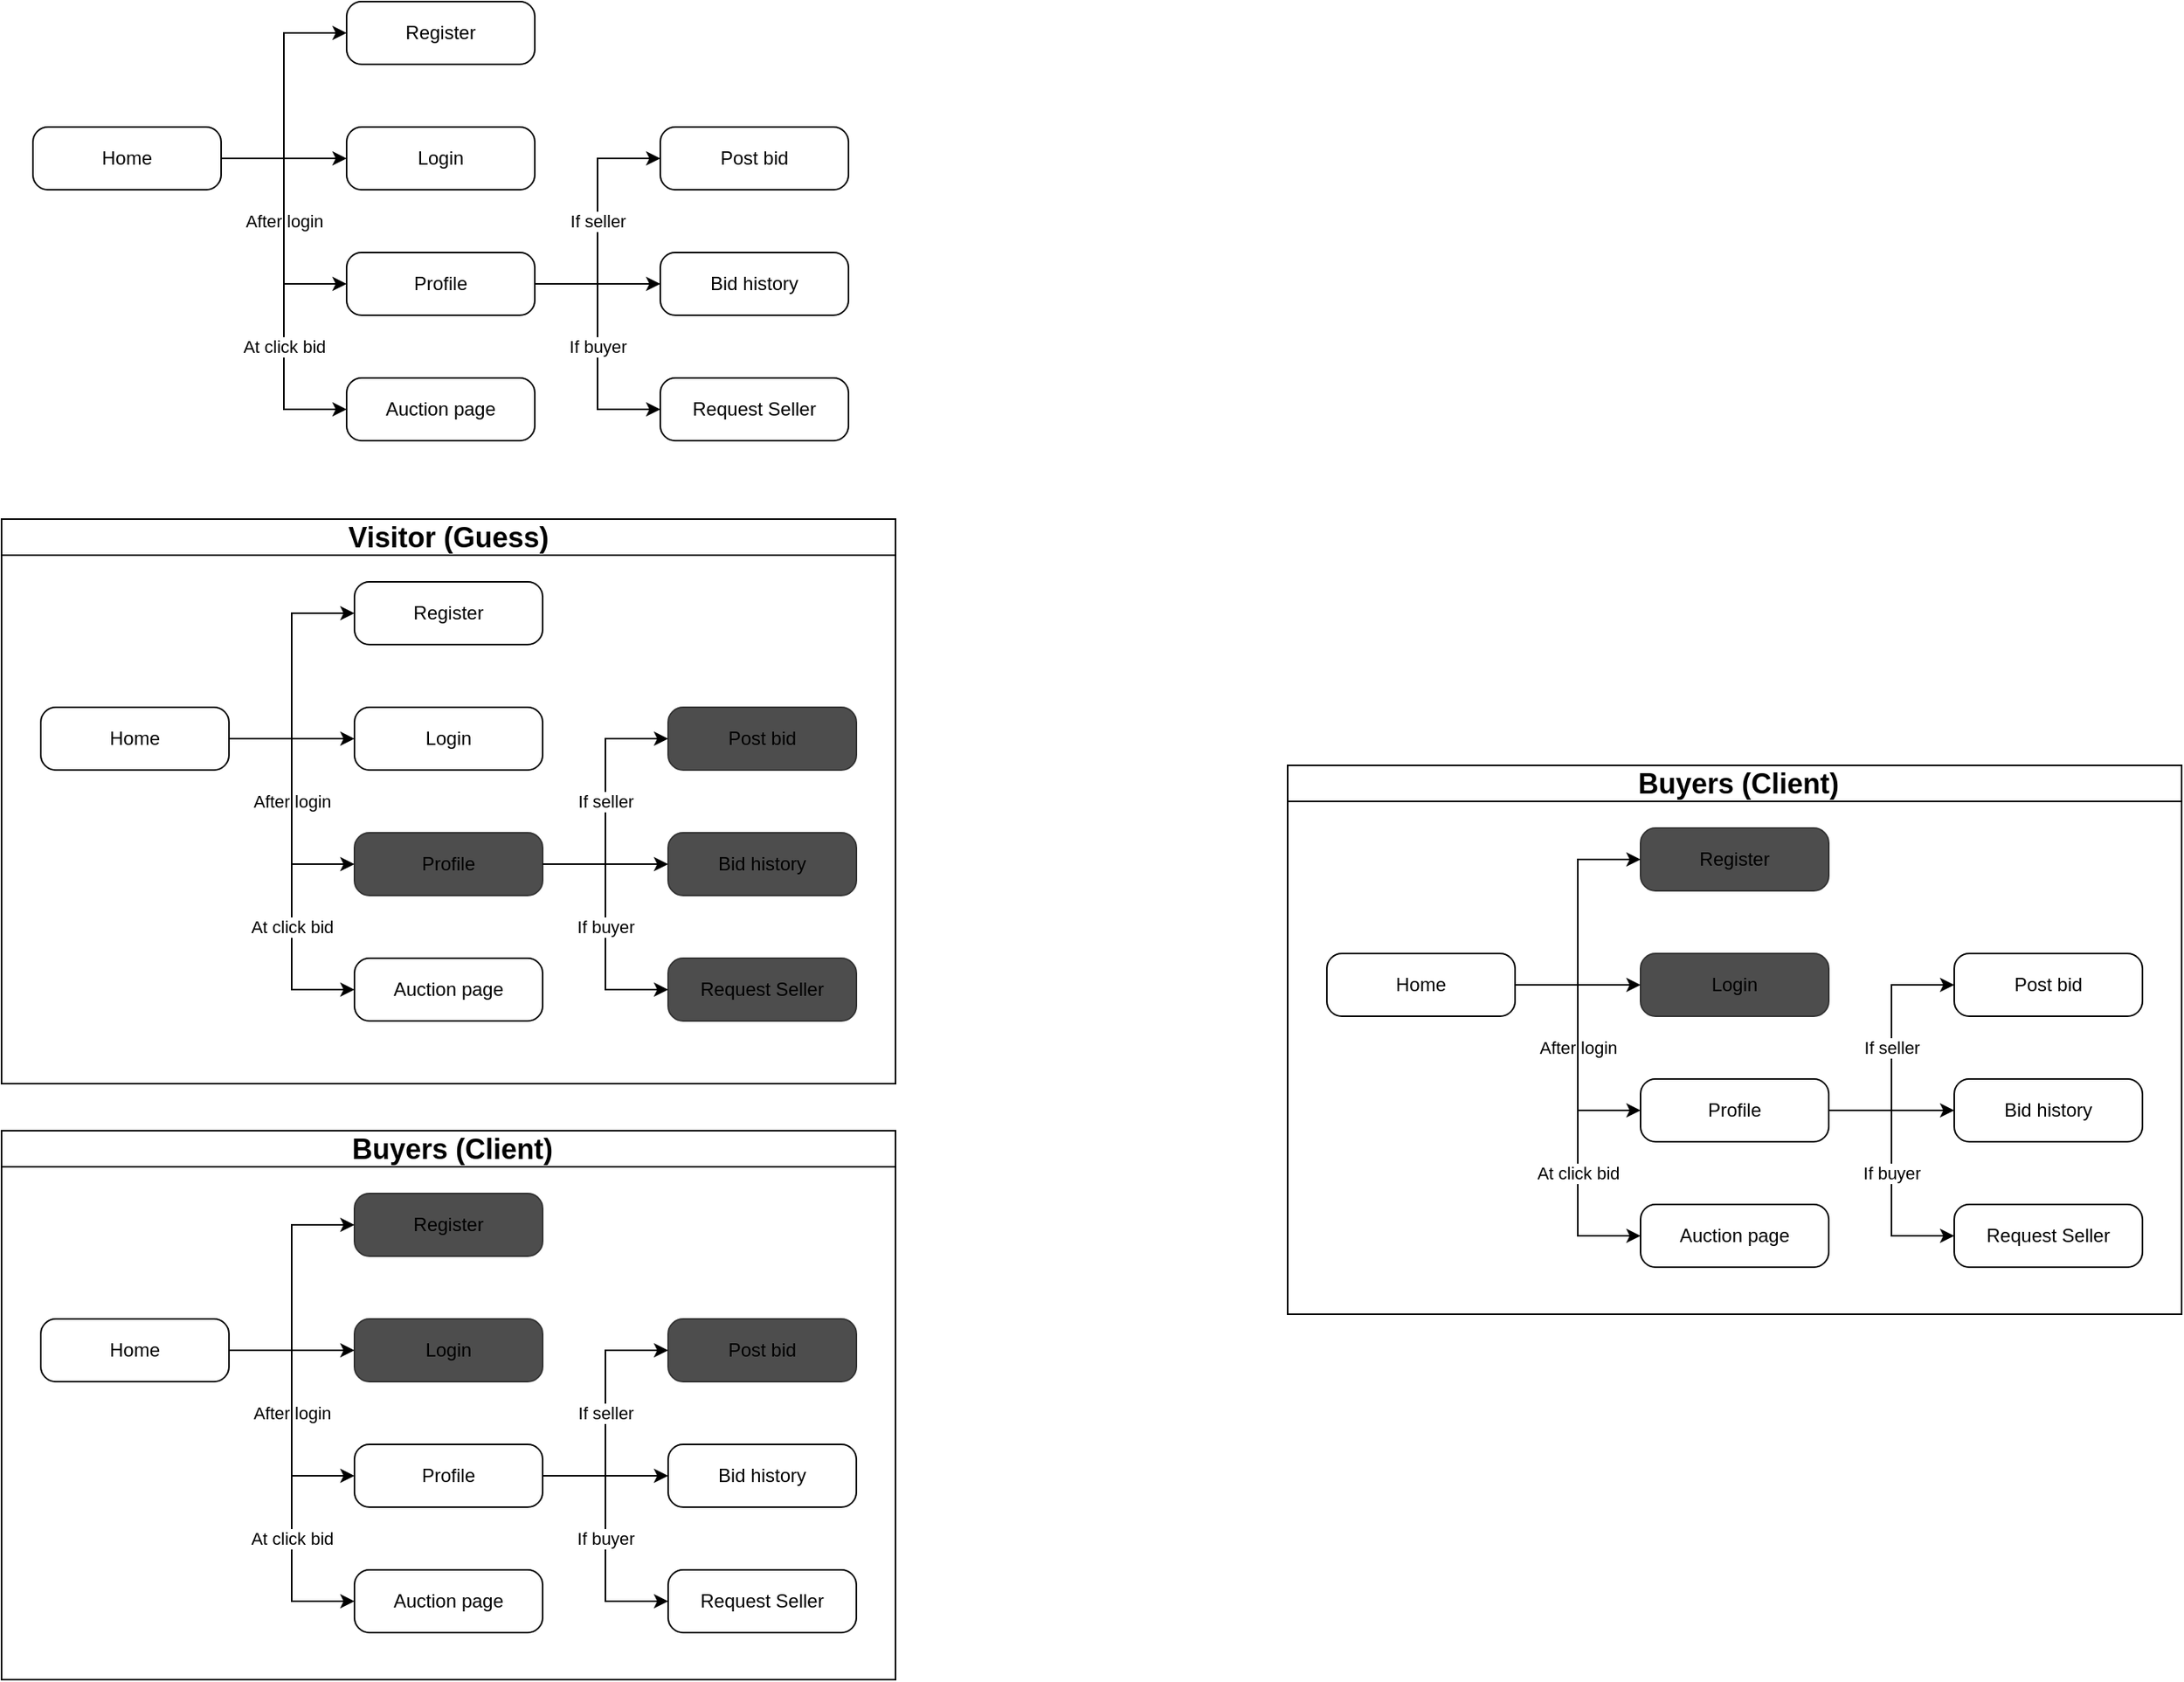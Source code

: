 <mxfile version="20.8.10" type="device"><diagram name="Page-1" id="08mB7CwZk74eR1nCDjK1"><mxGraphModel dx="691" dy="412" grid="0" gridSize="10" guides="0" tooltips="1" connect="1" arrows="1" fold="1" page="1" pageScale="1" pageWidth="827" pageHeight="1169" math="0" shadow="0"><root><mxCell id="0"/><mxCell id="1" parent="0"/><mxCell id="Pz9p2USqyG3o0RUhnJoK-8" value="" style="edgeStyle=orthogonalEdgeStyle;rounded=0;orthogonalLoop=1;jettySize=auto;html=1;entryX=0;entryY=0.5;entryDx=0;entryDy=0;" edge="1" parent="1" source="Pz9p2USqyG3o0RUhnJoK-1" target="Pz9p2USqyG3o0RUhnJoK-2"><mxGeometry relative="1" as="geometry"/></mxCell><mxCell id="Pz9p2USqyG3o0RUhnJoK-9" style="edgeStyle=orthogonalEdgeStyle;rounded=0;orthogonalLoop=1;jettySize=auto;html=1;entryX=0;entryY=0.5;entryDx=0;entryDy=0;" edge="1" parent="1" source="Pz9p2USqyG3o0RUhnJoK-1" target="Pz9p2USqyG3o0RUhnJoK-3"><mxGeometry relative="1" as="geometry"/></mxCell><mxCell id="Pz9p2USqyG3o0RUhnJoK-10" value="After login" style="edgeStyle=orthogonalEdgeStyle;rounded=0;orthogonalLoop=1;jettySize=auto;html=1;entryX=0;entryY=0.5;entryDx=0;entryDy=0;" edge="1" parent="1" source="Pz9p2USqyG3o0RUhnJoK-1" target="Pz9p2USqyG3o0RUhnJoK-4"><mxGeometry relative="1" as="geometry"/></mxCell><mxCell id="Pz9p2USqyG3o0RUhnJoK-18" value="At click bid" style="edgeStyle=orthogonalEdgeStyle;rounded=0;orthogonalLoop=1;jettySize=auto;html=1;entryX=0;entryY=0.5;entryDx=0;entryDy=0;" edge="1" parent="1" source="Pz9p2USqyG3o0RUhnJoK-1" target="Pz9p2USqyG3o0RUhnJoK-13"><mxGeometry x="0.333" relative="1" as="geometry"><mxPoint as="offset"/></mxGeometry></mxCell><mxCell id="Pz9p2USqyG3o0RUhnJoK-1" value="Home" style="rounded=1;whiteSpace=wrap;html=1;arcSize=24;" vertex="1" parent="1"><mxGeometry x="40" y="120" width="120" height="40" as="geometry"/></mxCell><mxCell id="Pz9p2USqyG3o0RUhnJoK-2" value="Register" style="rounded=1;whiteSpace=wrap;html=1;arcSize=24;" vertex="1" parent="1"><mxGeometry x="240" y="40" width="120" height="40" as="geometry"/></mxCell><mxCell id="Pz9p2USqyG3o0RUhnJoK-3" value="Login" style="rounded=1;whiteSpace=wrap;html=1;arcSize=24;" vertex="1" parent="1"><mxGeometry x="240" y="120" width="120" height="40" as="geometry"/></mxCell><mxCell id="Pz9p2USqyG3o0RUhnJoK-12" value="If seller" style="edgeStyle=orthogonalEdgeStyle;rounded=0;orthogonalLoop=1;jettySize=auto;html=1;entryX=0;entryY=0.5;entryDx=0;entryDy=0;" edge="1" parent="1" source="Pz9p2USqyG3o0RUhnJoK-4" target="Pz9p2USqyG3o0RUhnJoK-11"><mxGeometry relative="1" as="geometry"/></mxCell><mxCell id="Pz9p2USqyG3o0RUhnJoK-15" style="edgeStyle=orthogonalEdgeStyle;rounded=0;orthogonalLoop=1;jettySize=auto;html=1;entryX=0;entryY=0.5;entryDx=0;entryDy=0;" edge="1" parent="1" source="Pz9p2USqyG3o0RUhnJoK-4" target="Pz9p2USqyG3o0RUhnJoK-14"><mxGeometry relative="1" as="geometry"/></mxCell><mxCell id="Pz9p2USqyG3o0RUhnJoK-17" value="If buyer" style="edgeStyle=orthogonalEdgeStyle;rounded=0;orthogonalLoop=1;jettySize=auto;html=1;entryX=0;entryY=0.5;entryDx=0;entryDy=0;" edge="1" parent="1" source="Pz9p2USqyG3o0RUhnJoK-4" target="Pz9p2USqyG3o0RUhnJoK-16"><mxGeometry relative="1" as="geometry"/></mxCell><mxCell id="Pz9p2USqyG3o0RUhnJoK-4" value="Profile" style="rounded=1;whiteSpace=wrap;html=1;arcSize=24;" vertex="1" parent="1"><mxGeometry x="240" y="200" width="120" height="40" as="geometry"/></mxCell><mxCell id="Pz9p2USqyG3o0RUhnJoK-11" value="Post bid" style="rounded=1;whiteSpace=wrap;html=1;arcSize=24;" vertex="1" parent="1"><mxGeometry x="440" y="120" width="120" height="40" as="geometry"/></mxCell><mxCell id="Pz9p2USqyG3o0RUhnJoK-13" value="Auction page" style="rounded=1;whiteSpace=wrap;html=1;arcSize=24;" vertex="1" parent="1"><mxGeometry x="240" y="280" width="120" height="40" as="geometry"/></mxCell><mxCell id="Pz9p2USqyG3o0RUhnJoK-14" value="Bid history" style="rounded=1;whiteSpace=wrap;html=1;arcSize=24;" vertex="1" parent="1"><mxGeometry x="440" y="200" width="120" height="40" as="geometry"/></mxCell><mxCell id="Pz9p2USqyG3o0RUhnJoK-16" value="Request Seller" style="rounded=1;whiteSpace=wrap;html=1;arcSize=24;" vertex="1" parent="1"><mxGeometry x="440" y="280" width="120" height="40" as="geometry"/></mxCell><mxCell id="Pz9p2USqyG3o0RUhnJoK-38" value="Visitor (Guess)" style="swimlane;whiteSpace=wrap;html=1;strokeWidth=1;fontSize=18;fillColor=none;" vertex="1" parent="1"><mxGeometry x="20" y="370" width="570" height="360" as="geometry"><mxRectangle x="20" y="370" width="170" height="40" as="alternateBounds"/></mxGeometry></mxCell><mxCell id="Pz9p2USqyG3o0RUhnJoK-43" value="Home" style="rounded=1;whiteSpace=wrap;html=1;arcSize=24;" vertex="1" parent="Pz9p2USqyG3o0RUhnJoK-38"><mxGeometry x="25" y="120" width="120" height="40" as="geometry"/></mxCell><mxCell id="Pz9p2USqyG3o0RUhnJoK-44" value="Register" style="rounded=1;whiteSpace=wrap;html=1;arcSize=24;fillColor=default;strokeColor=default;" vertex="1" parent="Pz9p2USqyG3o0RUhnJoK-38"><mxGeometry x="225" y="40" width="120" height="40" as="geometry"/></mxCell><mxCell id="Pz9p2USqyG3o0RUhnJoK-39" value="" style="edgeStyle=orthogonalEdgeStyle;rounded=0;orthogonalLoop=1;jettySize=auto;html=1;entryX=0;entryY=0.5;entryDx=0;entryDy=0;" edge="1" parent="Pz9p2USqyG3o0RUhnJoK-38" source="Pz9p2USqyG3o0RUhnJoK-43" target="Pz9p2USqyG3o0RUhnJoK-44"><mxGeometry relative="1" as="geometry"/></mxCell><mxCell id="Pz9p2USqyG3o0RUhnJoK-45" value="Login" style="rounded=1;whiteSpace=wrap;html=1;arcSize=24;fillColor=default;strokeColor=default;" vertex="1" parent="Pz9p2USqyG3o0RUhnJoK-38"><mxGeometry x="225" y="120" width="120" height="40" as="geometry"/></mxCell><mxCell id="Pz9p2USqyG3o0RUhnJoK-40" style="edgeStyle=orthogonalEdgeStyle;rounded=0;orthogonalLoop=1;jettySize=auto;html=1;entryX=0;entryY=0.5;entryDx=0;entryDy=0;" edge="1" parent="Pz9p2USqyG3o0RUhnJoK-38" source="Pz9p2USqyG3o0RUhnJoK-43" target="Pz9p2USqyG3o0RUhnJoK-45"><mxGeometry relative="1" as="geometry"/></mxCell><mxCell id="Pz9p2USqyG3o0RUhnJoK-49" value="Profile" style="rounded=1;whiteSpace=wrap;html=1;arcSize=24;fillColor=#4D4D4D;strokeColor=#333333;" vertex="1" parent="Pz9p2USqyG3o0RUhnJoK-38"><mxGeometry x="225" y="200" width="120" height="40" as="geometry"/></mxCell><mxCell id="Pz9p2USqyG3o0RUhnJoK-41" value="After login" style="edgeStyle=orthogonalEdgeStyle;rounded=0;orthogonalLoop=1;jettySize=auto;html=1;entryX=0;entryY=0.5;entryDx=0;entryDy=0;" edge="1" parent="Pz9p2USqyG3o0RUhnJoK-38" source="Pz9p2USqyG3o0RUhnJoK-43" target="Pz9p2USqyG3o0RUhnJoK-49"><mxGeometry relative="1" as="geometry"/></mxCell><mxCell id="Pz9p2USqyG3o0RUhnJoK-50" value="Post bid" style="rounded=1;whiteSpace=wrap;html=1;arcSize=24;fillColor=#4D4D4D;strokeColor=#333333;" vertex="1" parent="Pz9p2USqyG3o0RUhnJoK-38"><mxGeometry x="425" y="120" width="120" height="40" as="geometry"/></mxCell><mxCell id="Pz9p2USqyG3o0RUhnJoK-46" value="If seller" style="edgeStyle=orthogonalEdgeStyle;rounded=0;orthogonalLoop=1;jettySize=auto;html=1;entryX=0;entryY=0.5;entryDx=0;entryDy=0;" edge="1" parent="Pz9p2USqyG3o0RUhnJoK-38" source="Pz9p2USqyG3o0RUhnJoK-49" target="Pz9p2USqyG3o0RUhnJoK-50"><mxGeometry relative="1" as="geometry"/></mxCell><mxCell id="Pz9p2USqyG3o0RUhnJoK-51" value="Auction page" style="rounded=1;whiteSpace=wrap;html=1;arcSize=24;" vertex="1" parent="Pz9p2USqyG3o0RUhnJoK-38"><mxGeometry x="225" y="280" width="120" height="40" as="geometry"/></mxCell><mxCell id="Pz9p2USqyG3o0RUhnJoK-42" value="At click bid" style="edgeStyle=orthogonalEdgeStyle;rounded=0;orthogonalLoop=1;jettySize=auto;html=1;entryX=0;entryY=0.5;entryDx=0;entryDy=0;" edge="1" parent="Pz9p2USqyG3o0RUhnJoK-38" source="Pz9p2USqyG3o0RUhnJoK-43" target="Pz9p2USqyG3o0RUhnJoK-51"><mxGeometry x="0.333" relative="1" as="geometry"><mxPoint as="offset"/></mxGeometry></mxCell><mxCell id="Pz9p2USqyG3o0RUhnJoK-52" value="Bid history" style="rounded=1;whiteSpace=wrap;html=1;arcSize=24;fillColor=#4D4D4D;strokeColor=#333333;" vertex="1" parent="Pz9p2USqyG3o0RUhnJoK-38"><mxGeometry x="425" y="200" width="120" height="40" as="geometry"/></mxCell><mxCell id="Pz9p2USqyG3o0RUhnJoK-47" style="edgeStyle=orthogonalEdgeStyle;rounded=0;orthogonalLoop=1;jettySize=auto;html=1;entryX=0;entryY=0.5;entryDx=0;entryDy=0;" edge="1" parent="Pz9p2USqyG3o0RUhnJoK-38" source="Pz9p2USqyG3o0RUhnJoK-49" target="Pz9p2USqyG3o0RUhnJoK-52"><mxGeometry relative="1" as="geometry"/></mxCell><mxCell id="Pz9p2USqyG3o0RUhnJoK-53" value="Request Seller" style="rounded=1;whiteSpace=wrap;html=1;arcSize=24;fillColor=#4D4D4D;strokeColor=#333333;" vertex="1" parent="Pz9p2USqyG3o0RUhnJoK-38"><mxGeometry x="425" y="280" width="120" height="40" as="geometry"/></mxCell><mxCell id="Pz9p2USqyG3o0RUhnJoK-48" value="If buyer" style="edgeStyle=orthogonalEdgeStyle;rounded=0;orthogonalLoop=1;jettySize=auto;html=1;entryX=0;entryY=0.5;entryDx=0;entryDy=0;" edge="1" parent="Pz9p2USqyG3o0RUhnJoK-38" source="Pz9p2USqyG3o0RUhnJoK-49" target="Pz9p2USqyG3o0RUhnJoK-53"><mxGeometry relative="1" as="geometry"/></mxCell><mxCell id="Pz9p2USqyG3o0RUhnJoK-55" value="&amp;nbsp;Buyers (Client)" style="swimlane;whiteSpace=wrap;html=1;strokeWidth=1;fontSize=18;fillColor=none;" vertex="1" parent="1"><mxGeometry x="20" y="760" width="570" height="350" as="geometry"><mxRectangle x="20" y="370" width="170" height="40" as="alternateBounds"/></mxGeometry></mxCell><mxCell id="Pz9p2USqyG3o0RUhnJoK-56" value="Home" style="rounded=1;whiteSpace=wrap;html=1;arcSize=24;" vertex="1" parent="Pz9p2USqyG3o0RUhnJoK-55"><mxGeometry x="25" y="120" width="120" height="40" as="geometry"/></mxCell><mxCell id="Pz9p2USqyG3o0RUhnJoK-57" value="Register" style="rounded=1;whiteSpace=wrap;html=1;arcSize=24;fillColor=#4D4D4D;strokeColor=#333333;" vertex="1" parent="Pz9p2USqyG3o0RUhnJoK-55"><mxGeometry x="225" y="40" width="120" height="40" as="geometry"/></mxCell><mxCell id="Pz9p2USqyG3o0RUhnJoK-58" value="" style="edgeStyle=orthogonalEdgeStyle;rounded=0;orthogonalLoop=1;jettySize=auto;html=1;entryX=0;entryY=0.5;entryDx=0;entryDy=0;" edge="1" parent="Pz9p2USqyG3o0RUhnJoK-55" source="Pz9p2USqyG3o0RUhnJoK-56" target="Pz9p2USqyG3o0RUhnJoK-57"><mxGeometry relative="1" as="geometry"/></mxCell><mxCell id="Pz9p2USqyG3o0RUhnJoK-59" value="Login" style="rounded=1;whiteSpace=wrap;html=1;arcSize=24;fillColor=#4D4D4D;strokeColor=#333333;" vertex="1" parent="Pz9p2USqyG3o0RUhnJoK-55"><mxGeometry x="225" y="120" width="120" height="40" as="geometry"/></mxCell><mxCell id="Pz9p2USqyG3o0RUhnJoK-60" style="edgeStyle=orthogonalEdgeStyle;rounded=0;orthogonalLoop=1;jettySize=auto;html=1;entryX=0;entryY=0.5;entryDx=0;entryDy=0;" edge="1" parent="Pz9p2USqyG3o0RUhnJoK-55" source="Pz9p2USqyG3o0RUhnJoK-56" target="Pz9p2USqyG3o0RUhnJoK-59"><mxGeometry relative="1" as="geometry"/></mxCell><mxCell id="Pz9p2USqyG3o0RUhnJoK-61" value="Profile" style="rounded=1;whiteSpace=wrap;html=1;arcSize=24;fillColor=default;strokeColor=default;" vertex="1" parent="Pz9p2USqyG3o0RUhnJoK-55"><mxGeometry x="225" y="200" width="120" height="40" as="geometry"/></mxCell><mxCell id="Pz9p2USqyG3o0RUhnJoK-62" value="After login" style="edgeStyle=orthogonalEdgeStyle;rounded=0;orthogonalLoop=1;jettySize=auto;html=1;entryX=0;entryY=0.5;entryDx=0;entryDy=0;" edge="1" parent="Pz9p2USqyG3o0RUhnJoK-55" source="Pz9p2USqyG3o0RUhnJoK-56" target="Pz9p2USqyG3o0RUhnJoK-61"><mxGeometry relative="1" as="geometry"/></mxCell><mxCell id="Pz9p2USqyG3o0RUhnJoK-63" value="Post bid" style="rounded=1;whiteSpace=wrap;html=1;arcSize=24;fillColor=#4D4D4D;strokeColor=#333333;" vertex="1" parent="Pz9p2USqyG3o0RUhnJoK-55"><mxGeometry x="425" y="120" width="120" height="40" as="geometry"/></mxCell><mxCell id="Pz9p2USqyG3o0RUhnJoK-64" value="If seller" style="edgeStyle=orthogonalEdgeStyle;rounded=0;orthogonalLoop=1;jettySize=auto;html=1;entryX=0;entryY=0.5;entryDx=0;entryDy=0;" edge="1" parent="Pz9p2USqyG3o0RUhnJoK-55" source="Pz9p2USqyG3o0RUhnJoK-61" target="Pz9p2USqyG3o0RUhnJoK-63"><mxGeometry relative="1" as="geometry"/></mxCell><mxCell id="Pz9p2USqyG3o0RUhnJoK-65" value="Auction page" style="rounded=1;whiteSpace=wrap;html=1;arcSize=24;" vertex="1" parent="Pz9p2USqyG3o0RUhnJoK-55"><mxGeometry x="225" y="280" width="120" height="40" as="geometry"/></mxCell><mxCell id="Pz9p2USqyG3o0RUhnJoK-66" value="At click bid" style="edgeStyle=orthogonalEdgeStyle;rounded=0;orthogonalLoop=1;jettySize=auto;html=1;entryX=0;entryY=0.5;entryDx=0;entryDy=0;" edge="1" parent="Pz9p2USqyG3o0RUhnJoK-55" source="Pz9p2USqyG3o0RUhnJoK-56" target="Pz9p2USqyG3o0RUhnJoK-65"><mxGeometry x="0.333" relative="1" as="geometry"><mxPoint as="offset"/></mxGeometry></mxCell><mxCell id="Pz9p2USqyG3o0RUhnJoK-67" value="Bid history" style="rounded=1;whiteSpace=wrap;html=1;arcSize=24;fillColor=default;strokeColor=default;" vertex="1" parent="Pz9p2USqyG3o0RUhnJoK-55"><mxGeometry x="425" y="200" width="120" height="40" as="geometry"/></mxCell><mxCell id="Pz9p2USqyG3o0RUhnJoK-68" style="edgeStyle=orthogonalEdgeStyle;rounded=0;orthogonalLoop=1;jettySize=auto;html=1;entryX=0;entryY=0.5;entryDx=0;entryDy=0;" edge="1" parent="Pz9p2USqyG3o0RUhnJoK-55" source="Pz9p2USqyG3o0RUhnJoK-61" target="Pz9p2USqyG3o0RUhnJoK-67"><mxGeometry relative="1" as="geometry"/></mxCell><mxCell id="Pz9p2USqyG3o0RUhnJoK-69" value="Request Seller" style="rounded=1;whiteSpace=wrap;html=1;arcSize=24;fillColor=default;strokeColor=default;" vertex="1" parent="Pz9p2USqyG3o0RUhnJoK-55"><mxGeometry x="425" y="280" width="120" height="40" as="geometry"/></mxCell><mxCell id="Pz9p2USqyG3o0RUhnJoK-70" value="If buyer" style="edgeStyle=orthogonalEdgeStyle;rounded=0;orthogonalLoop=1;jettySize=auto;html=1;entryX=0;entryY=0.5;entryDx=0;entryDy=0;" edge="1" parent="Pz9p2USqyG3o0RUhnJoK-55" source="Pz9p2USqyG3o0RUhnJoK-61" target="Pz9p2USqyG3o0RUhnJoK-69"><mxGeometry relative="1" as="geometry"/></mxCell><mxCell id="Pz9p2USqyG3o0RUhnJoK-71" value="&amp;nbsp;Buyers (Client)" style="swimlane;whiteSpace=wrap;html=1;strokeWidth=1;fontSize=18;fillColor=none;" vertex="1" parent="1"><mxGeometry x="840" y="527" width="570" height="350" as="geometry"><mxRectangle x="20" y="370" width="170" height="40" as="alternateBounds"/></mxGeometry></mxCell><mxCell id="Pz9p2USqyG3o0RUhnJoK-72" value="Home" style="rounded=1;whiteSpace=wrap;html=1;arcSize=24;" vertex="1" parent="Pz9p2USqyG3o0RUhnJoK-71"><mxGeometry x="25" y="120" width="120" height="40" as="geometry"/></mxCell><mxCell id="Pz9p2USqyG3o0RUhnJoK-73" value="Register" style="rounded=1;whiteSpace=wrap;html=1;arcSize=24;fillColor=#4D4D4D;strokeColor=#333333;" vertex="1" parent="Pz9p2USqyG3o0RUhnJoK-71"><mxGeometry x="225" y="40" width="120" height="40" as="geometry"/></mxCell><mxCell id="Pz9p2USqyG3o0RUhnJoK-74" value="" style="edgeStyle=orthogonalEdgeStyle;rounded=0;orthogonalLoop=1;jettySize=auto;html=1;entryX=0;entryY=0.5;entryDx=0;entryDy=0;" edge="1" parent="Pz9p2USqyG3o0RUhnJoK-71" source="Pz9p2USqyG3o0RUhnJoK-72" target="Pz9p2USqyG3o0RUhnJoK-73"><mxGeometry relative="1" as="geometry"/></mxCell><mxCell id="Pz9p2USqyG3o0RUhnJoK-75" value="Login" style="rounded=1;whiteSpace=wrap;html=1;arcSize=24;fillColor=#4D4D4D;strokeColor=#333333;" vertex="1" parent="Pz9p2USqyG3o0RUhnJoK-71"><mxGeometry x="225" y="120" width="120" height="40" as="geometry"/></mxCell><mxCell id="Pz9p2USqyG3o0RUhnJoK-76" style="edgeStyle=orthogonalEdgeStyle;rounded=0;orthogonalLoop=1;jettySize=auto;html=1;entryX=0;entryY=0.5;entryDx=0;entryDy=0;" edge="1" parent="Pz9p2USqyG3o0RUhnJoK-71" source="Pz9p2USqyG3o0RUhnJoK-72" target="Pz9p2USqyG3o0RUhnJoK-75"><mxGeometry relative="1" as="geometry"/></mxCell><mxCell id="Pz9p2USqyG3o0RUhnJoK-77" value="Profile" style="rounded=1;whiteSpace=wrap;html=1;arcSize=24;fillColor=default;strokeColor=default;" vertex="1" parent="Pz9p2USqyG3o0RUhnJoK-71"><mxGeometry x="225" y="200" width="120" height="40" as="geometry"/></mxCell><mxCell id="Pz9p2USqyG3o0RUhnJoK-78" value="After login" style="edgeStyle=orthogonalEdgeStyle;rounded=0;orthogonalLoop=1;jettySize=auto;html=1;entryX=0;entryY=0.5;entryDx=0;entryDy=0;" edge="1" parent="Pz9p2USqyG3o0RUhnJoK-71" source="Pz9p2USqyG3o0RUhnJoK-72" target="Pz9p2USqyG3o0RUhnJoK-77"><mxGeometry relative="1" as="geometry"/></mxCell><mxCell id="Pz9p2USqyG3o0RUhnJoK-79" value="Post bid" style="rounded=1;whiteSpace=wrap;html=1;arcSize=24;fillColor=default;strokeColor=default;" vertex="1" parent="Pz9p2USqyG3o0RUhnJoK-71"><mxGeometry x="425" y="120" width="120" height="40" as="geometry"/></mxCell><mxCell id="Pz9p2USqyG3o0RUhnJoK-80" value="If seller" style="edgeStyle=orthogonalEdgeStyle;rounded=0;orthogonalLoop=1;jettySize=auto;html=1;entryX=0;entryY=0.5;entryDx=0;entryDy=0;" edge="1" parent="Pz9p2USqyG3o0RUhnJoK-71" source="Pz9p2USqyG3o0RUhnJoK-77" target="Pz9p2USqyG3o0RUhnJoK-79"><mxGeometry relative="1" as="geometry"/></mxCell><mxCell id="Pz9p2USqyG3o0RUhnJoK-81" value="Auction page" style="rounded=1;whiteSpace=wrap;html=1;arcSize=24;" vertex="1" parent="Pz9p2USqyG3o0RUhnJoK-71"><mxGeometry x="225" y="280" width="120" height="40" as="geometry"/></mxCell><mxCell id="Pz9p2USqyG3o0RUhnJoK-82" value="At click bid" style="edgeStyle=orthogonalEdgeStyle;rounded=0;orthogonalLoop=1;jettySize=auto;html=1;entryX=0;entryY=0.5;entryDx=0;entryDy=0;" edge="1" parent="Pz9p2USqyG3o0RUhnJoK-71" source="Pz9p2USqyG3o0RUhnJoK-72" target="Pz9p2USqyG3o0RUhnJoK-81"><mxGeometry x="0.333" relative="1" as="geometry"><mxPoint as="offset"/></mxGeometry></mxCell><mxCell id="Pz9p2USqyG3o0RUhnJoK-83" value="Bid history" style="rounded=1;whiteSpace=wrap;html=1;arcSize=24;fillColor=default;strokeColor=default;" vertex="1" parent="Pz9p2USqyG3o0RUhnJoK-71"><mxGeometry x="425" y="200" width="120" height="40" as="geometry"/></mxCell><mxCell id="Pz9p2USqyG3o0RUhnJoK-84" style="edgeStyle=orthogonalEdgeStyle;rounded=0;orthogonalLoop=1;jettySize=auto;html=1;entryX=0;entryY=0.5;entryDx=0;entryDy=0;" edge="1" parent="Pz9p2USqyG3o0RUhnJoK-71" source="Pz9p2USqyG3o0RUhnJoK-77" target="Pz9p2USqyG3o0RUhnJoK-83"><mxGeometry relative="1" as="geometry"/></mxCell><mxCell id="Pz9p2USqyG3o0RUhnJoK-85" value="Request Seller" style="rounded=1;whiteSpace=wrap;html=1;arcSize=24;fillColor=default;strokeColor=default;" vertex="1" parent="Pz9p2USqyG3o0RUhnJoK-71"><mxGeometry x="425" y="280" width="120" height="40" as="geometry"/></mxCell><mxCell id="Pz9p2USqyG3o0RUhnJoK-86" value="If buyer" style="edgeStyle=orthogonalEdgeStyle;rounded=0;orthogonalLoop=1;jettySize=auto;html=1;entryX=0;entryY=0.5;entryDx=0;entryDy=0;" edge="1" parent="Pz9p2USqyG3o0RUhnJoK-71" source="Pz9p2USqyG3o0RUhnJoK-77" target="Pz9p2USqyG3o0RUhnJoK-85"><mxGeometry relative="1" as="geometry"/></mxCell></root></mxGraphModel></diagram></mxfile>
